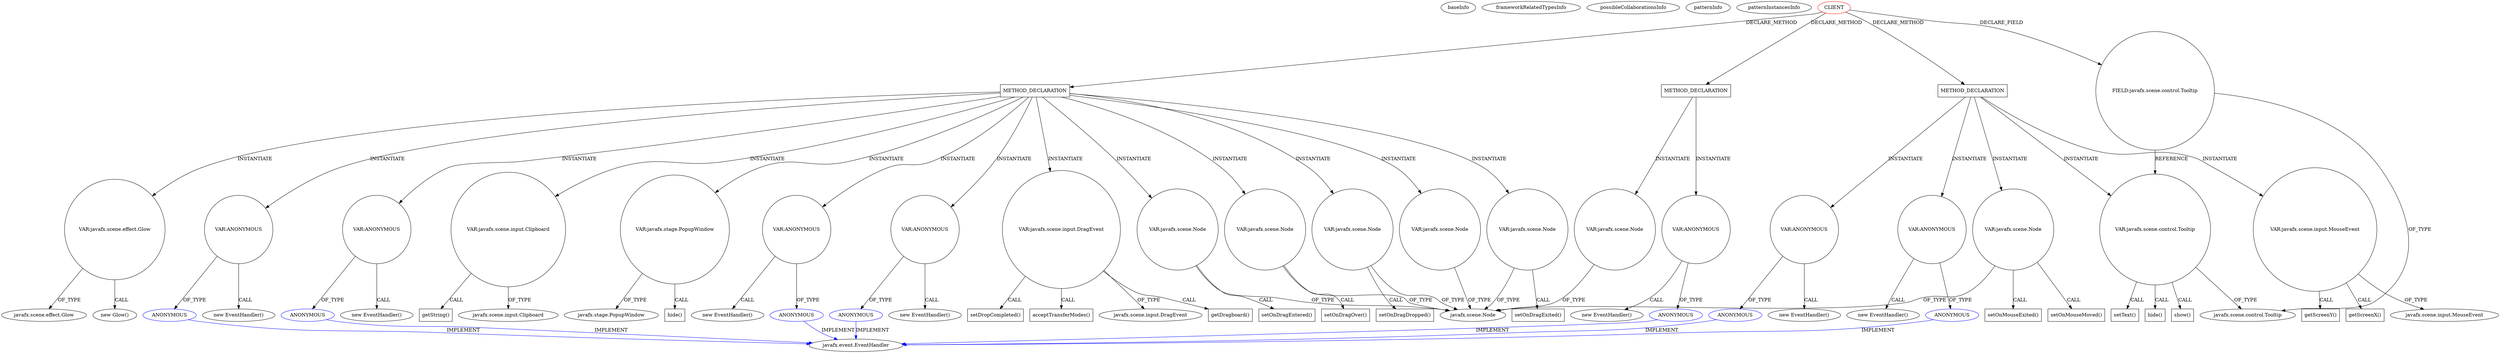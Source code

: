 digraph {
baseInfo[graphId=2013,category="pattern",isAnonymous=false,possibleRelation=false]
frameworkRelatedTypesInfo[]
possibleCollaborationsInfo[]
patternInfo[frequency=2.0,patternRootClient=0]
patternInstancesInfo[0="prashker-KingsSGF~/prashker-KingsSGF/KingsSGF-master/src/uiSam/ThingBowlView.java~ThingBowlView~3892",1="prashker-KingsSGF~/prashker-KingsSGF/KingsSGF-master/src/uiSam/HexTileView.java~HexTileView~3900"]
114[label="javafx.scene.input.DragEvent",vertexType="FRAMEWORK_CLASS_TYPE",isFrameworkType=false]
112[label="VAR:javafx.scene.input.DragEvent",vertexType="VARIABLE_EXPRESION",isFrameworkType=false,shape=circle]
113[label="getDragboard()",vertexType="INSIDE_CALL",isFrameworkType=false,shape=box]
104[label="METHOD_DECLARATION",vertexType="CLIENT_METHOD_DECLARATION",isFrameworkType=false,shape=box]
0[label="CLIENT",vertexType="ROOT_CLIENT_CLASS_DECLARATION",isFrameworkType=false,color=red]
152[label="VAR:javafx.scene.effect.Glow",vertexType="VARIABLE_EXPRESION",isFrameworkType=false,shape=circle]
148[label="VAR:ANONYMOUS",vertexType="VARIABLE_EXPRESION",isFrameworkType=false,shape=circle]
149[label="ANONYMOUS",vertexType="REFERENCE_ANONYMOUS_DECLARATION",isFrameworkType=false,color=blue]
147[label="new EventHandler()",vertexType="CONSTRUCTOR_CALL",isFrameworkType=false]
109[label="VAR:ANONYMOUS",vertexType="VARIABLE_EXPRESION",isFrameworkType=false,shape=circle]
110[label="ANONYMOUS",vertexType="REFERENCE_ANONYMOUS_DECLARATION",isFrameworkType=false,color=blue]
108[label="new EventHandler()",vertexType="CONSTRUCTOR_CALL",isFrameworkType=false]
170[label="VAR:ANONYMOUS",vertexType="VARIABLE_EXPRESION",isFrameworkType=false,shape=circle]
171[label="ANONYMOUS",vertexType="REFERENCE_ANONYMOUS_DECLARATION",isFrameworkType=false,color=blue]
169[label="new EventHandler()",vertexType="CONSTRUCTOR_CALL",isFrameworkType=false]
161[label="VAR:ANONYMOUS",vertexType="VARIABLE_EXPRESION",isFrameworkType=false,shape=circle]
162[label="ANONYMOUS",vertexType="REFERENCE_ANONYMOUS_DECLARATION",isFrameworkType=false,color=blue]
160[label="new EventHandler()",vertexType="CONSTRUCTOR_CALL",isFrameworkType=false]
140[label="setDropCompleted()",vertexType="INSIDE_CALL",isFrameworkType=false,shape=box]
153[label="javafx.scene.effect.Glow",vertexType="FRAMEWORK_CLASS_TYPE",isFrameworkType=false]
165[label="acceptTransferModes()",vertexType="INSIDE_CALL",isFrameworkType=false,shape=box]
85[label="javafx.event.EventHandler",vertexType="FRAMEWORK_INTERFACE_TYPE",isFrameworkType=false]
84[label="ANONYMOUS",vertexType="REFERENCE_ANONYMOUS_DECLARATION",isFrameworkType=false,color=blue]
100[label="ANONYMOUS",vertexType="REFERENCE_ANONYMOUS_DECLARATION",isFrameworkType=false,color=blue]
188[label="ANONYMOUS",vertexType="REFERENCE_ANONYMOUS_DECLARATION",isFrameworkType=false,color=blue]
99[label="VAR:ANONYMOUS",vertexType="VARIABLE_EXPRESION",isFrameworkType=false,shape=circle]
98[label="new EventHandler()",vertexType="CONSTRUCTOR_CALL",isFrameworkType=false]
187[label="VAR:ANONYMOUS",vertexType="VARIABLE_EXPRESION",isFrameworkType=false,shape=circle]
186[label="new EventHandler()",vertexType="CONSTRUCTOR_CALL",isFrameworkType=false]
83[label="VAR:ANONYMOUS",vertexType="VARIABLE_EXPRESION",isFrameworkType=false,shape=circle]
82[label="new EventHandler()",vertexType="CONSTRUCTOR_CALL",isFrameworkType=false]
115[label="VAR:javafx.scene.input.Clipboard",vertexType="VARIABLE_EXPRESION",isFrameworkType=false,shape=circle]
116[label="getString()",vertexType="INSIDE_CALL",isFrameworkType=false,shape=box]
18[label="FIELD:javafx.scene.control.Tooltip",vertexType="FIELD_DECLARATION",isFrameworkType=false,shape=circle]
19[label="javafx.scene.control.Tooltip",vertexType="FRAMEWORK_CLASS_TYPE",isFrameworkType=false]
86[label="VAR:javafx.scene.control.Tooltip",vertexType="VARIABLE_EXPRESION",isFrameworkType=false,shape=circle]
90[label="show()",vertexType="INSIDE_CALL",isFrameworkType=false,shape=box]
87[label="setText()",vertexType="INSIDE_CALL",isFrameworkType=false,shape=box]
141[label="VAR:javafx.stage.PopupWindow",vertexType="VARIABLE_EXPRESION",isFrameworkType=false,shape=circle]
117[label="javafx.scene.input.Clipboard",vertexType="FRAMEWORK_CLASS_TYPE",isFrameworkType=false]
175[label="METHOD_DECLARATION",vertexType="CLIENT_METHOD_DECLARATION",isFrameworkType=false,shape=box]
78[label="METHOD_DECLARATION",vertexType="CLIENT_METHOD_DECLARATION",isFrameworkType=false,shape=box]
91[label="VAR:javafx.scene.input.MouseEvent",vertexType="VARIABLE_EXPRESION",isFrameworkType=false,shape=circle]
95[label="getScreenY()",vertexType="INSIDE_CALL",isFrameworkType=false,shape=box]
92[label="getScreenX()",vertexType="INSIDE_CALL",isFrameworkType=false,shape=box]
93[label="javafx.scene.input.MouseEvent",vertexType="FRAMEWORK_CLASS_TYPE",isFrameworkType=false]
143[label="javafx.stage.PopupWindow",vertexType="FRAMEWORK_CLASS_TYPE",isFrameworkType=false]
151[label="new Glow()",vertexType="CONSTRUCTOR_CALL",isFrameworkType=false]
103[label="hide()",vertexType="INSIDE_CALL",isFrameworkType=false,shape=box]
142[label="hide()",vertexType="INSIDE_CALL",isFrameworkType=false,shape=box]
157[label="VAR:javafx.scene.Node",vertexType="VARIABLE_EXPRESION",isFrameworkType=false,shape=circle]
158[label="setOnDragOver()",vertexType="INSIDE_CALL",isFrameworkType=false,shape=box]
81[label="javafx.scene.Node",vertexType="FRAMEWORK_CLASS_TYPE",isFrameworkType=false]
105[label="VAR:javafx.scene.Node",vertexType="VARIABLE_EXPRESION",isFrameworkType=false,shape=circle]
106[label="setOnDragDropped()",vertexType="INSIDE_CALL",isFrameworkType=false,shape=box]
144[label="VAR:javafx.scene.Node",vertexType="VARIABLE_EXPRESION",isFrameworkType=false,shape=circle]
145[label="setOnDragEntered()",vertexType="INSIDE_CALL",isFrameworkType=false,shape=box]
181[label="VAR:javafx.scene.Node",vertexType="VARIABLE_EXPRESION",isFrameworkType=false,shape=circle]
154[label="VAR:javafx.scene.Node",vertexType="VARIABLE_EXPRESION",isFrameworkType=false,shape=circle]
79[label="VAR:javafx.scene.Node",vertexType="VARIABLE_EXPRESION",isFrameworkType=false,shape=circle]
166[label="VAR:javafx.scene.Node",vertexType="VARIABLE_EXPRESION",isFrameworkType=false,shape=circle]
97[label="setOnMouseExited()",vertexType="INSIDE_CALL",isFrameworkType=false,shape=box]
80[label="setOnMouseMoved()",vertexType="INSIDE_CALL",isFrameworkType=false,shape=box]
167[label="setOnDragExited()",vertexType="INSIDE_CALL",isFrameworkType=false,shape=box]
0->78[label="DECLARE_METHOD"]
78->79[label="INSTANTIATE"]
104->152[label="INSTANTIATE"]
0->175[label="DECLARE_METHOD"]
187->186[label="CALL"]
104->154[label="INSTANTIATE"]
170->169[label="CALL"]
91->93[label="OF_TYPE"]
99->100[label="OF_TYPE"]
104->166[label="INSTANTIATE"]
86->90[label="CALL"]
152->151[label="CALL"]
18->86[label="REFERENCE"]
144->145[label="CALL"]
18->19[label="OF_TYPE"]
181->81[label="OF_TYPE"]
78->86[label="INSTANTIATE"]
78->91[label="INSTANTIATE"]
161->160[label="CALL"]
109->108[label="CALL"]
104->112[label="INSTANTIATE"]
187->188[label="OF_TYPE"]
105->81[label="OF_TYPE"]
104->148[label="INSTANTIATE"]
141->143[label="OF_TYPE"]
104->105[label="INSTANTIATE"]
104->170[label="INSTANTIATE"]
115->116[label="CALL"]
104->144[label="INSTANTIATE"]
171->85[label="IMPLEMENT",color=blue]
86->87[label="CALL"]
157->158[label="CALL"]
149->85[label="IMPLEMENT",color=blue]
141->142[label="CALL"]
157->81[label="OF_TYPE"]
79->81[label="OF_TYPE"]
175->187[label="INSTANTIATE"]
86->19[label="OF_TYPE"]
154->81[label="OF_TYPE"]
104->161[label="INSTANTIATE"]
144->81[label="OF_TYPE"]
100->85[label="IMPLEMENT",color=blue]
78->99[label="INSTANTIATE"]
175->181[label="INSTANTIATE"]
148->149[label="OF_TYPE"]
0->104[label="DECLARE_METHOD"]
112->165[label="CALL"]
0->18[label="DECLARE_FIELD"]
152->153[label="OF_TYPE"]
115->117[label="OF_TYPE"]
166->81[label="OF_TYPE"]
112->114[label="OF_TYPE"]
78->83[label="INSTANTIATE"]
161->162[label="OF_TYPE"]
148->147[label="CALL"]
104->141[label="INSTANTIATE"]
112->140[label="CALL"]
91->92[label="CALL"]
84->85[label="IMPLEMENT",color=blue]
91->95[label="CALL"]
104->157[label="INSTANTIATE"]
105->106[label="CALL"]
83->84[label="OF_TYPE"]
79->80[label="CALL"]
99->98[label="CALL"]
162->85[label="IMPLEMENT",color=blue]
112->113[label="CALL"]
83->82[label="CALL"]
109->110[label="OF_TYPE"]
110->85[label="IMPLEMENT",color=blue]
104->109[label="INSTANTIATE"]
166->167[label="CALL"]
170->171[label="OF_TYPE"]
86->103[label="CALL"]
188->85[label="IMPLEMENT",color=blue]
79->97[label="CALL"]
104->115[label="INSTANTIATE"]
}
